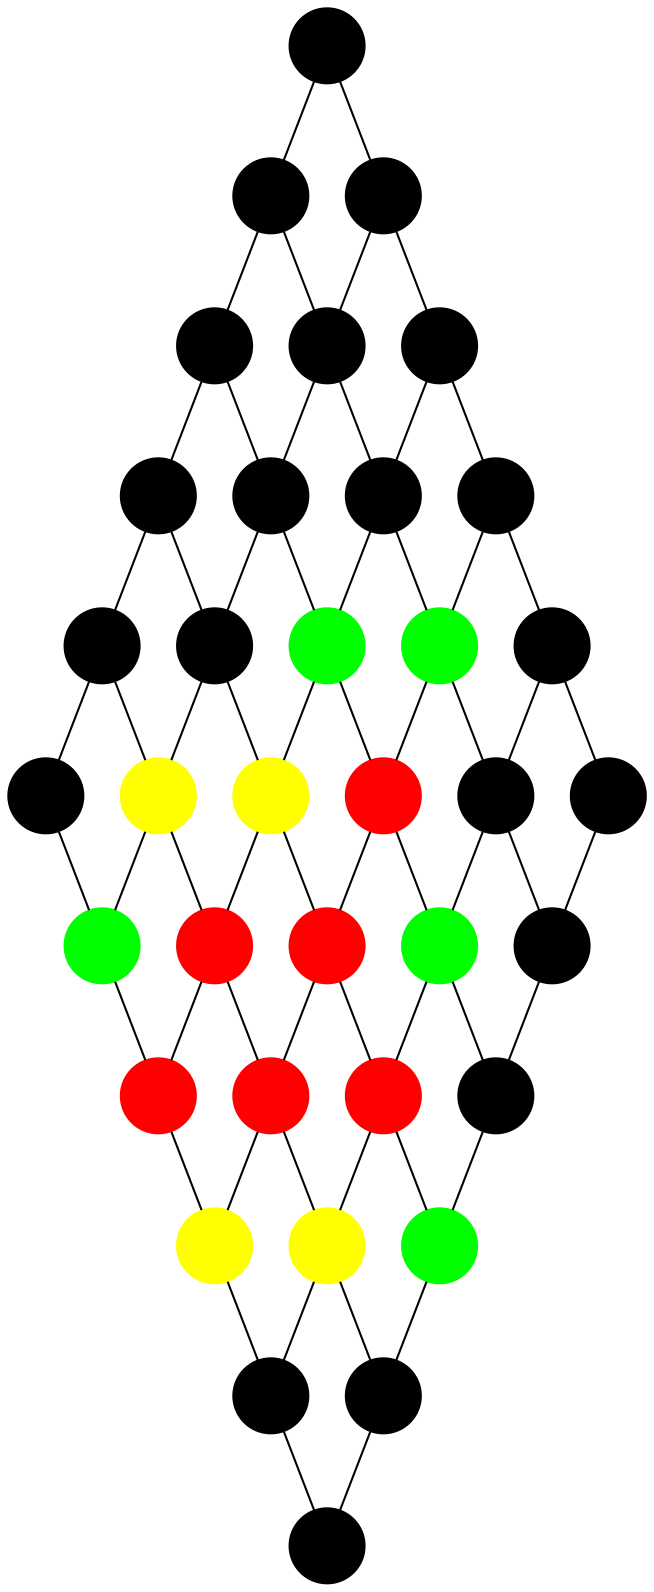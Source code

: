 graph
{
	node [shape=circle, style=filled, color=black, label="", fontcolor=white];

	// Nodes
	n00 [pos="0,0!"];
	n10 [pos="1,0!"];
	n20 [pos="2,0!"];
	n30 [pos="3,0!"];
	n40 [pos="4,0!"];
	n50 [pos="5,0!"];

	n01 [pos="0,1!"];
	n11 [pos="1,1!"];
	n21 [pos="2,1!"];
	n31 [pos="3,1!"];
	n41 [pos="4,1!", color="yellow"];
	n51 [pos="5,1!", color="green"];

	n02 [pos="0,2!"];
	n12 [pos="1,2!"];
	n22 [pos="2,2!", color="green"];
	n32 [pos="3,2!", color="yellow"];
	n42 [pos="4,2!", color="red"];
	n52 [pos="5,2!", color="red"];

	n03 [pos="0,3!"];
	n13 [pos="1,3!", color="green"];
	n23 [pos="2,3!", color="red"];
	n33 [pos="3,3!", color="red"];
	n43 [pos="4,3!", color="red"];
	n53 [pos="5,3!", color="yellow"];

	n04 [pos="0,4!"];
	n14 [pos="1,4!"];
	n24 [pos="2,4!", color="green"];
	n34 [pos="3,4!", color="red"];
	n44 [pos="4,4!", color="yellow"];
	n54 [pos="5,4!"];

	n05 [pos="0,5!"];
	n15 [pos="1,5!"];
	n25 [pos="2,5!"];
	n35 [pos="3,5!", color="green"];
	n45 [pos="4,5!"];
	n55 [pos="5,5!"];

	// Edges
	n00 -- n10 -- n20 -- n30 -- n40 -- n50;
	n01 -- n11 -- n21 -- n31 -- n41 -- n51;
	n02 -- n12 -- n22 -- n32 -- n42 -- n52;
	n03 -- n13 -- n23 -- n33 -- n43 -- n53;
	n04 -- n14 -- n24 -- n34 -- n44 -- n54;
	n05 -- n15 -- n25 -- n35 -- n45 -- n55;

	n00 -- n01 -- n02 -- n03 -- n04 -- n05;
	n10 -- n11 -- n12 -- n13 -- n14 -- n15;
	n20 -- n21 -- n22 -- n23 -- n24 -- n25;
	n30 -- n31 -- n32 -- n33 -- n34 -- n35;
	n40 -- n41 -- n42 -- n43 -- n44 -- n45;
	n50 -- n51 -- n52 -- n53 -- n54 -- n55;
}
